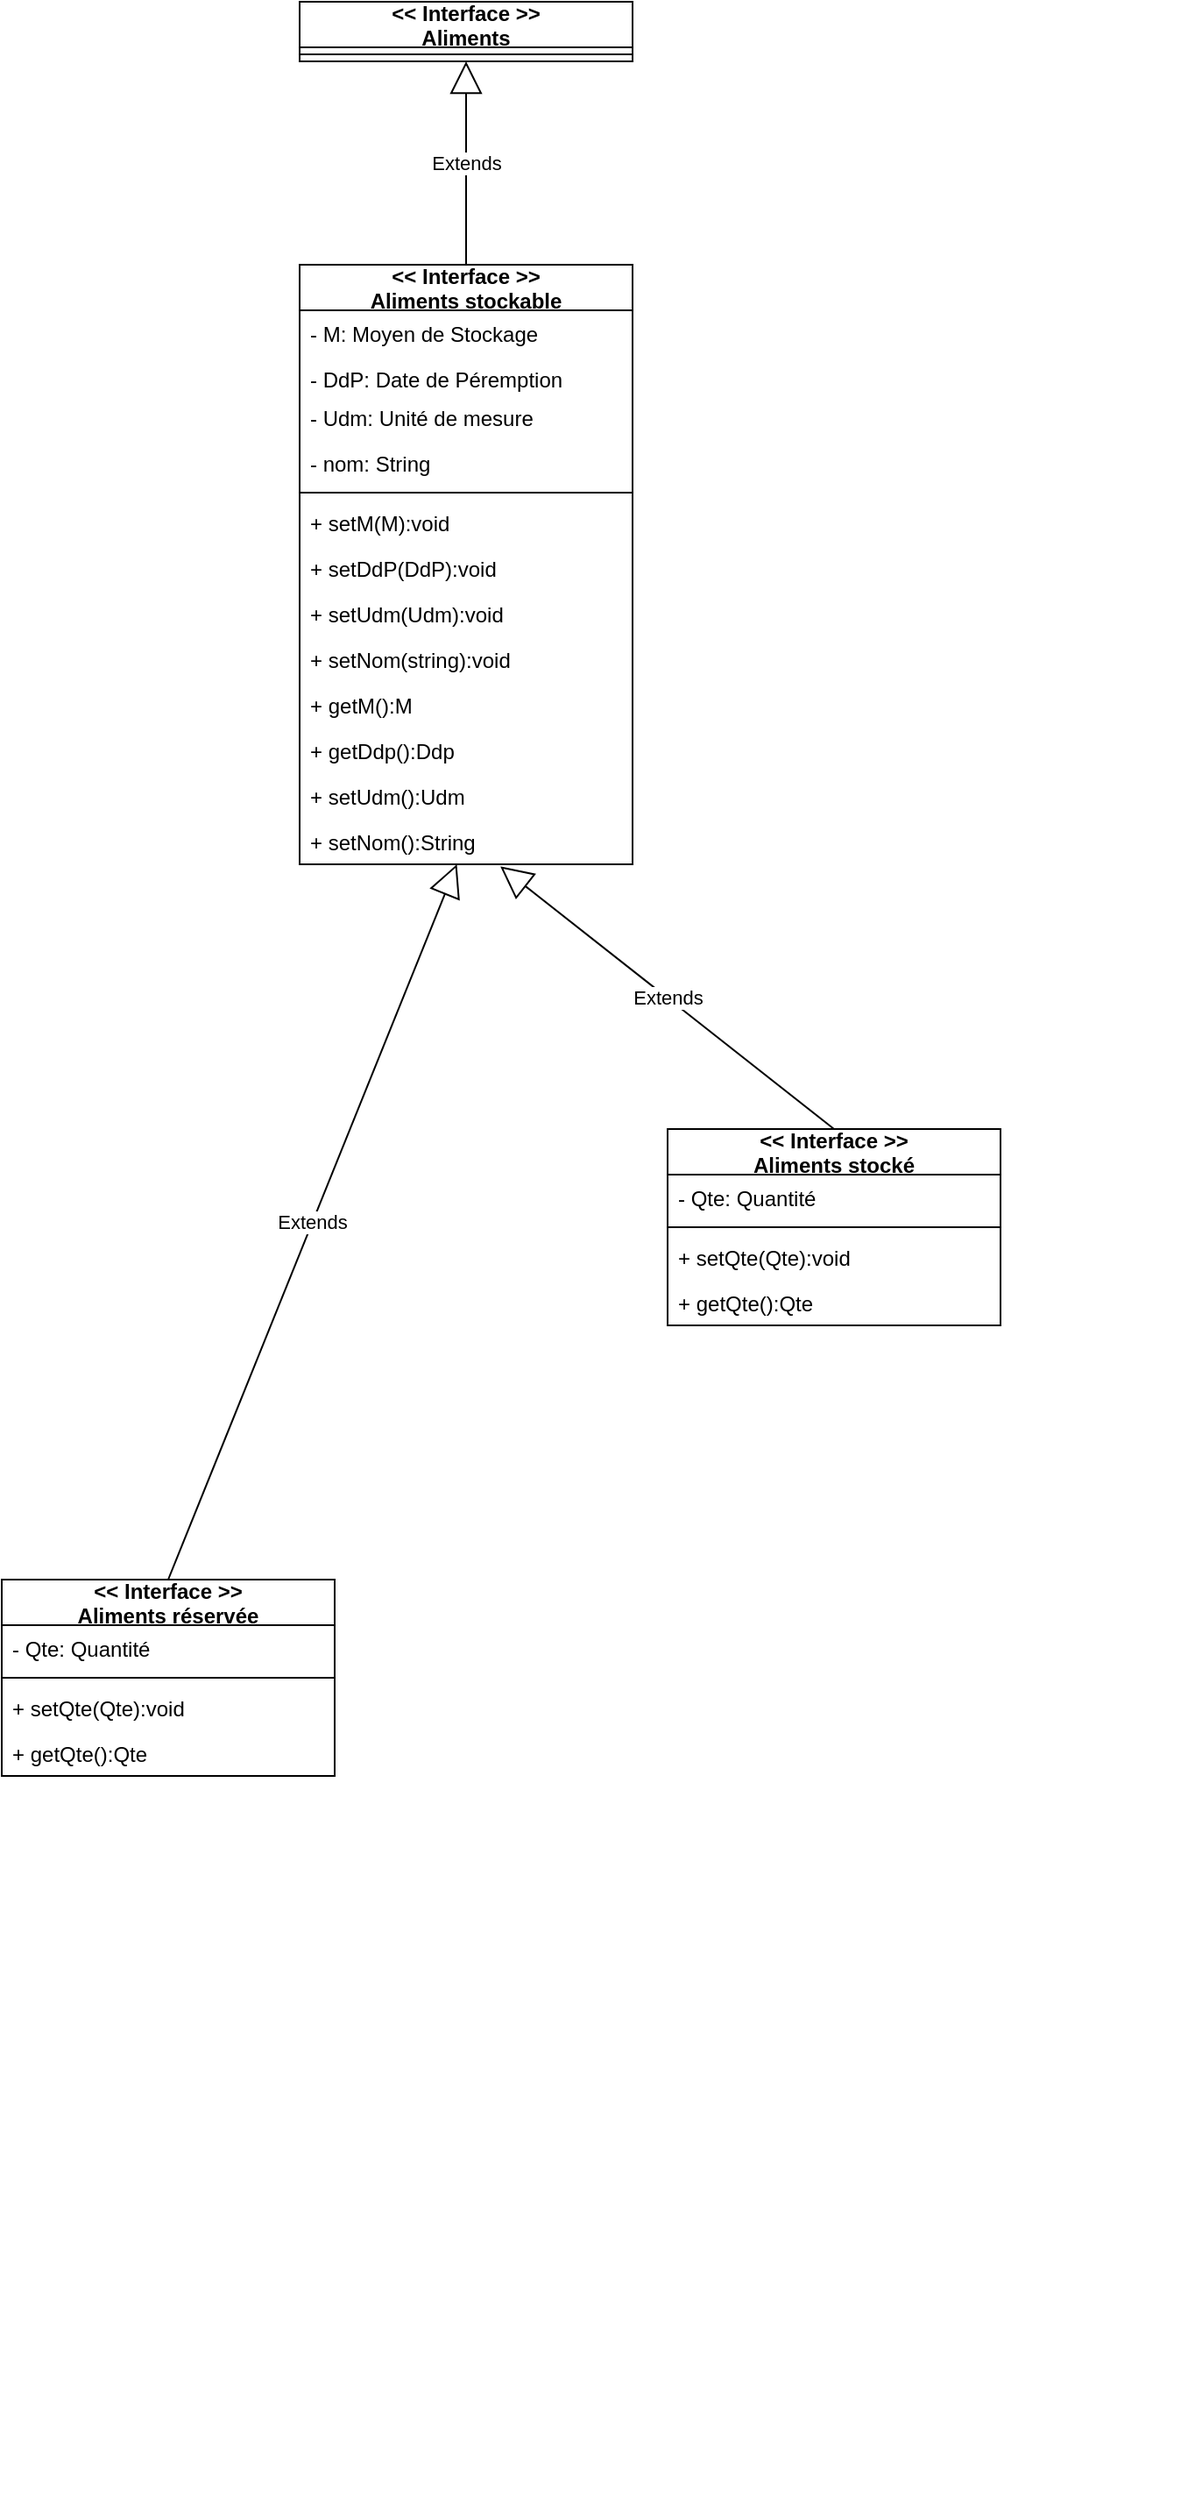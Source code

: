 <mxfile version="20.8.16" type="device"><diagram id="C5RBs43oDa-KdzZeNtuy" name="Page-1"><mxGraphModel dx="1837" dy="2206" grid="1" gridSize="10" guides="1" tooltips="1" connect="1" arrows="1" fold="1" page="1" pageScale="1" pageWidth="827" pageHeight="1169" math="0" shadow="0"><root><mxCell id="WIyWlLk6GJQsqaUBKTNV-0"/><mxCell id="WIyWlLk6GJQsqaUBKTNV-1" parent="WIyWlLk6GJQsqaUBKTNV-0"/><mxCell id="JcQzPa3k-uA50e7Koyiq-0" value="" style="text;strokeColor=none;fillColor=none;align=left;verticalAlign=middle;spacingTop=-1;spacingLeft=4;spacingRight=4;rotatable=0;labelPosition=right;points=[];portConstraint=eastwest;" parent="WIyWlLk6GJQsqaUBKTNV-1" vertex="1"><mxGeometry x="400" y="340" width="20" height="14" as="geometry"/></mxCell><mxCell id="JcQzPa3k-uA50e7Koyiq-1" value="" style="text;strokeColor=none;fillColor=none;align=left;verticalAlign=middle;spacingTop=-1;spacingLeft=4;spacingRight=4;rotatable=0;labelPosition=right;points=[];portConstraint=eastwest;" parent="WIyWlLk6GJQsqaUBKTNV-1" vertex="1"><mxGeometry x="280" y="250" width="20" height="14" as="geometry"/></mxCell><mxCell id="JcQzPa3k-uA50e7Koyiq-2" value="&lt;&lt; Interface &gt;&gt;&#10;Aliments stockable" style="swimlane;fontStyle=1;align=center;verticalAlign=middle;childLayout=stackLayout;horizontal=1;startSize=26;horizontalStack=0;resizeParent=1;resizeParentMax=0;resizeLast=0;collapsible=1;marginBottom=0;rounded=0;shadow=0;glass=0;" parent="WIyWlLk6GJQsqaUBKTNV-1" vertex="1"><mxGeometry x="230" y="-630" width="190" height="342" as="geometry"><mxRectangle x="270" y="150" width="100" height="30" as="alternateBounds"/></mxGeometry></mxCell><mxCell id="JcQzPa3k-uA50e7Koyiq-3" value="- M: Moyen de Stockage" style="text;strokeColor=none;fillColor=none;align=left;verticalAlign=top;spacingLeft=4;spacingRight=4;overflow=hidden;rotatable=0;points=[[0,0.5],[1,0.5]];portConstraint=eastwest;fontSize=12;" parent="JcQzPa3k-uA50e7Koyiq-2" vertex="1"><mxGeometry y="26" width="190" height="26" as="geometry"/></mxCell><mxCell id="JcQzPa3k-uA50e7Koyiq-4" value="- DdP: Date de Péremption" style="text;strokeColor=none;fillColor=none;align=left;verticalAlign=top;spacingLeft=4;spacingRight=4;overflow=hidden;rotatable=0;points=[[0,0.5],[1,0.5]];portConstraint=eastwest;" parent="JcQzPa3k-uA50e7Koyiq-2" vertex="1"><mxGeometry y="52" width="190" height="22" as="geometry"/></mxCell><mxCell id="JcQzPa3k-uA50e7Koyiq-5" value="- Udm: Unité de mesure" style="text;strokeColor=none;fillColor=none;align=left;verticalAlign=top;spacingLeft=4;spacingRight=4;overflow=hidden;rotatable=0;points=[[0,0.5],[1,0.5]];portConstraint=eastwest;fontSize=12;" parent="JcQzPa3k-uA50e7Koyiq-2" vertex="1"><mxGeometry y="74" width="190" height="26" as="geometry"/></mxCell><mxCell id="JcQzPa3k-uA50e7Koyiq-6" value="- nom: String" style="text;strokeColor=none;fillColor=none;align=left;verticalAlign=top;spacingLeft=4;spacingRight=4;overflow=hidden;rotatable=0;points=[[0,0.5],[1,0.5]];portConstraint=eastwest;fontSize=12;" parent="JcQzPa3k-uA50e7Koyiq-2" vertex="1"><mxGeometry y="100" width="190" height="26" as="geometry"/></mxCell><mxCell id="JcQzPa3k-uA50e7Koyiq-8" value="" style="line;strokeWidth=1;fillColor=none;align=left;verticalAlign=middle;spacingTop=-1;spacingLeft=3;spacingRight=3;rotatable=0;labelPosition=right;points=[];portConstraint=eastwest;strokeColor=inherit;" parent="JcQzPa3k-uA50e7Koyiq-2" vertex="1"><mxGeometry y="126" width="190" height="8" as="geometry"/></mxCell><mxCell id="JcQzPa3k-uA50e7Koyiq-9" value="+ setM(M):void" style="text;strokeColor=none;fillColor=none;align=left;verticalAlign=top;spacingLeft=4;spacingRight=4;overflow=hidden;rotatable=0;points=[[0,0.5],[1,0.5]];portConstraint=eastwest;" parent="JcQzPa3k-uA50e7Koyiq-2" vertex="1"><mxGeometry y="134" width="190" height="26" as="geometry"/></mxCell><mxCell id="JcQzPa3k-uA50e7Koyiq-10" value="+ setDdP(DdP):void" style="text;strokeColor=none;fillColor=none;align=left;verticalAlign=top;spacingLeft=4;spacingRight=4;overflow=hidden;rotatable=0;points=[[0,0.5],[1,0.5]];portConstraint=eastwest;" parent="JcQzPa3k-uA50e7Koyiq-2" vertex="1"><mxGeometry y="160" width="190" height="26" as="geometry"/></mxCell><mxCell id="JcQzPa3k-uA50e7Koyiq-11" value="+ setUdm(Udm):void" style="text;strokeColor=none;fillColor=none;align=left;verticalAlign=top;spacingLeft=4;spacingRight=4;overflow=hidden;rotatable=0;points=[[0,0.5],[1,0.5]];portConstraint=eastwest;" parent="JcQzPa3k-uA50e7Koyiq-2" vertex="1"><mxGeometry y="186" width="190" height="26" as="geometry"/></mxCell><mxCell id="JcQzPa3k-uA50e7Koyiq-12" value="+ setNom(string):void" style="text;strokeColor=none;fillColor=none;align=left;verticalAlign=top;spacingLeft=4;spacingRight=4;overflow=hidden;rotatable=0;points=[[0,0.5],[1,0.5]];portConstraint=eastwest;" parent="JcQzPa3k-uA50e7Koyiq-2" vertex="1"><mxGeometry y="212" width="190" height="26" as="geometry"/></mxCell><mxCell id="JcQzPa3k-uA50e7Koyiq-14" value="+ getM():M" style="text;strokeColor=none;fillColor=none;align=left;verticalAlign=top;spacingLeft=4;spacingRight=4;overflow=hidden;rotatable=0;points=[[0,0.5],[1,0.5]];portConstraint=eastwest;" parent="JcQzPa3k-uA50e7Koyiq-2" vertex="1"><mxGeometry y="238" width="190" height="26" as="geometry"/></mxCell><mxCell id="JcQzPa3k-uA50e7Koyiq-15" value="+ getDdp():Ddp" style="text;strokeColor=none;fillColor=none;align=left;verticalAlign=top;spacingLeft=4;spacingRight=4;overflow=hidden;rotatable=0;points=[[0,0.5],[1,0.5]];portConstraint=eastwest;" parent="JcQzPa3k-uA50e7Koyiq-2" vertex="1"><mxGeometry y="264" width="190" height="26" as="geometry"/></mxCell><mxCell id="JcQzPa3k-uA50e7Koyiq-16" value="+ setUdm():Udm" style="text;strokeColor=none;fillColor=none;align=left;verticalAlign=top;spacingLeft=4;spacingRight=4;overflow=hidden;rotatable=0;points=[[0,0.5],[1,0.5]];portConstraint=eastwest;" parent="JcQzPa3k-uA50e7Koyiq-2" vertex="1"><mxGeometry y="290" width="190" height="26" as="geometry"/></mxCell><mxCell id="JcQzPa3k-uA50e7Koyiq-17" value="+ setNom():String" style="text;strokeColor=none;fillColor=none;align=left;verticalAlign=top;spacingLeft=4;spacingRight=4;overflow=hidden;rotatable=0;points=[[0,0.5],[1,0.5]];portConstraint=eastwest;" parent="JcQzPa3k-uA50e7Koyiq-2" vertex="1"><mxGeometry y="316" width="190" height="26" as="geometry"/></mxCell><mxCell id="JcQzPa3k-uA50e7Koyiq-24" value="" style="text;strokeColor=none;fillColor=none;align=left;verticalAlign=middle;spacingTop=-1;spacingLeft=4;spacingRight=4;rotatable=0;labelPosition=right;points=[];portConstraint=eastwest;" parent="WIyWlLk6GJQsqaUBKTNV-1" vertex="1"><mxGeometry x="580" y="630" width="20" height="14" as="geometry"/></mxCell><mxCell id="JcQzPa3k-uA50e7Koyiq-25" value="" style="text;strokeColor=none;fillColor=none;align=left;verticalAlign=middle;spacingTop=-1;spacingLeft=4;spacingRight=4;rotatable=0;labelPosition=right;points=[];portConstraint=eastwest;" parent="WIyWlLk6GJQsqaUBKTNV-1" vertex="1"><mxGeometry x="460" y="540" width="20" height="14" as="geometry"/></mxCell><mxCell id="JcQzPa3k-uA50e7Koyiq-49" value="" style="text;strokeColor=none;fillColor=none;align=left;verticalAlign=middle;spacingTop=-1;spacingLeft=4;spacingRight=4;rotatable=0;labelPosition=right;points=[];portConstraint=eastwest;" parent="WIyWlLk6GJQsqaUBKTNV-1" vertex="1"><mxGeometry x="310" y="55" width="20" height="14" as="geometry"/></mxCell><mxCell id="JcQzPa3k-uA50e7Koyiq-50" value="&lt;&lt; Interface &gt;&gt;&#10;Aliments" style="swimlane;fontStyle=1;align=center;verticalAlign=middle;childLayout=stackLayout;horizontal=1;startSize=26;horizontalStack=0;resizeParent=1;resizeParentMax=0;resizeLast=0;collapsible=1;marginBottom=0;rounded=0;shadow=0;glass=0;" parent="WIyWlLk6GJQsqaUBKTNV-1" vertex="1"><mxGeometry x="230" y="-780" width="190" height="34" as="geometry"><mxRectangle x="270" y="150" width="100" height="30" as="alternateBounds"/></mxGeometry></mxCell><mxCell id="JcQzPa3k-uA50e7Koyiq-56" value="" style="line;strokeWidth=1;fillColor=none;align=left;verticalAlign=middle;spacingTop=-1;spacingLeft=3;spacingRight=3;rotatable=0;labelPosition=right;points=[];portConstraint=eastwest;strokeColor=inherit;" parent="JcQzPa3k-uA50e7Koyiq-50" vertex="1"><mxGeometry y="26" width="190" height="8" as="geometry"/></mxCell><mxCell id="JcQzPa3k-uA50e7Koyiq-72" value="" style="text;strokeColor=none;fillColor=none;align=left;verticalAlign=middle;spacingTop=-1;spacingLeft=4;spacingRight=4;rotatable=0;labelPosition=right;points=[];portConstraint=eastwest;" parent="WIyWlLk6GJQsqaUBKTNV-1" vertex="1"><mxGeometry x="490" y="340" width="20" height="19" as="geometry"/></mxCell><mxCell id="JcQzPa3k-uA50e7Koyiq-73" value="" style="text;strokeColor=none;fillColor=none;align=left;verticalAlign=middle;spacingTop=-1;spacingLeft=4;spacingRight=4;rotatable=0;labelPosition=right;points=[];portConstraint=eastwest;" parent="WIyWlLk6GJQsqaUBKTNV-1" vertex="1"><mxGeometry x="370" y="255" width="20" height="14" as="geometry"/></mxCell><mxCell id="JcQzPa3k-uA50e7Koyiq-74" value="" style="text;strokeColor=none;fillColor=none;align=left;verticalAlign=middle;spacingTop=-1;spacingLeft=4;spacingRight=4;rotatable=0;labelPosition=right;points=[];portConstraint=eastwest;" parent="WIyWlLk6GJQsqaUBKTNV-1" vertex="1"><mxGeometry x="230" y="200" width="20" height="14" as="geometry"/></mxCell><mxCell id="JcQzPa3k-uA50e7Koyiq-75" value="" style="text;strokeColor=none;fillColor=none;align=left;verticalAlign=middle;spacingTop=-1;spacingLeft=4;spacingRight=4;rotatable=0;labelPosition=right;points=[];portConstraint=eastwest;" parent="WIyWlLk6GJQsqaUBKTNV-1" vertex="1"><mxGeometry x="110" y="110" width="20" height="14" as="geometry"/></mxCell><mxCell id="JcQzPa3k-uA50e7Koyiq-76" value="&lt;&lt; Interface &gt;&gt;&#10;Aliments stocké" style="swimlane;fontStyle=1;align=center;verticalAlign=middle;childLayout=stackLayout;horizontal=1;startSize=26;horizontalStack=0;resizeParent=1;resizeParentMax=0;resizeLast=0;collapsible=1;marginBottom=0;rounded=0;shadow=0;glass=0;" parent="WIyWlLk6GJQsqaUBKTNV-1" vertex="1"><mxGeometry x="440" y="-137" width="190" height="112" as="geometry"><mxRectangle x="270" y="150" width="100" height="30" as="alternateBounds"/></mxGeometry></mxCell><mxCell id="JcQzPa3k-uA50e7Koyiq-81" value="- Qte: Quantité" style="text;strokeColor=none;fillColor=none;align=left;verticalAlign=top;spacingLeft=4;spacingRight=4;overflow=hidden;rotatable=0;points=[[0,0.5],[1,0.5]];portConstraint=eastwest;fontSize=12;" parent="JcQzPa3k-uA50e7Koyiq-76" vertex="1"><mxGeometry y="26" width="190" height="26" as="geometry"/></mxCell><mxCell id="JcQzPa3k-uA50e7Koyiq-82" value="" style="line;strokeWidth=1;fillColor=none;align=left;verticalAlign=middle;spacingTop=-1;spacingLeft=3;spacingRight=3;rotatable=0;labelPosition=right;points=[];portConstraint=eastwest;strokeColor=inherit;" parent="JcQzPa3k-uA50e7Koyiq-76" vertex="1"><mxGeometry y="52" width="190" height="8" as="geometry"/></mxCell><mxCell id="JcQzPa3k-uA50e7Koyiq-87" value="+ setQte(Qte):void" style="text;strokeColor=none;fillColor=none;align=left;verticalAlign=top;spacingLeft=4;spacingRight=4;overflow=hidden;rotatable=0;points=[[0,0.5],[1,0.5]];portConstraint=eastwest;" parent="JcQzPa3k-uA50e7Koyiq-76" vertex="1"><mxGeometry y="60" width="190" height="26" as="geometry"/></mxCell><mxCell id="JcQzPa3k-uA50e7Koyiq-92" value="+ getQte():Qte" style="text;strokeColor=none;fillColor=none;align=left;verticalAlign=top;spacingLeft=4;spacingRight=4;overflow=hidden;rotatable=0;points=[[0,0.5],[1,0.5]];portConstraint=eastwest;" parent="JcQzPa3k-uA50e7Koyiq-76" vertex="1"><mxGeometry y="86" width="190" height="26" as="geometry"/></mxCell><mxCell id="JcQzPa3k-uA50e7Koyiq-98" value="" style="text;strokeColor=none;fillColor=none;align=left;verticalAlign=middle;spacingTop=-1;spacingLeft=4;spacingRight=4;rotatable=0;labelPosition=right;points=[];portConstraint=eastwest;" parent="WIyWlLk6GJQsqaUBKTNV-1" vertex="1"><mxGeometry x="720" y="489" width="20" height="14" as="geometry"/></mxCell><mxCell id="JcQzPa3k-uA50e7Koyiq-99" value="" style="text;strokeColor=none;fillColor=none;align=left;verticalAlign=middle;spacingTop=-1;spacingLeft=4;spacingRight=4;rotatable=0;labelPosition=right;points=[];portConstraint=eastwest;" parent="WIyWlLk6GJQsqaUBKTNV-1" vertex="1"><mxGeometry x="600" y="399" width="20" height="14" as="geometry"/></mxCell><mxCell id="JcQzPa3k-uA50e7Koyiq-100" value="" style="text;strokeColor=none;fillColor=none;align=left;verticalAlign=middle;spacingTop=-1;spacingLeft=4;spacingRight=4;rotatable=0;labelPosition=right;points=[];portConstraint=eastwest;" parent="WIyWlLk6GJQsqaUBKTNV-1" vertex="1"><mxGeometry x="630" y="204" width="20" height="14" as="geometry"/></mxCell><mxCell id="JcQzPa3k-uA50e7Koyiq-101" value="" style="text;strokeColor=none;fillColor=none;align=left;verticalAlign=middle;spacingTop=-1;spacingLeft=4;spacingRight=4;rotatable=0;labelPosition=right;points=[];portConstraint=eastwest;" parent="WIyWlLk6GJQsqaUBKTNV-1" vertex="1"><mxGeometry x="690" y="404" width="20" height="14" as="geometry"/></mxCell><mxCell id="JcQzPa3k-uA50e7Koyiq-102" value="" style="text;strokeColor=none;fillColor=none;align=left;verticalAlign=middle;spacingTop=-1;spacingLeft=4;spacingRight=4;rotatable=0;labelPosition=right;points=[];portConstraint=eastwest;" parent="WIyWlLk6GJQsqaUBKTNV-1" vertex="1"><mxGeometry x="550" y="349" width="20" height="14" as="geometry"/></mxCell><mxCell id="JcQzPa3k-uA50e7Koyiq-103" value="&lt;&lt; Interface &gt;&gt;&#10;Aliments réservée" style="swimlane;fontStyle=1;align=center;verticalAlign=middle;childLayout=stackLayout;horizontal=1;startSize=26;horizontalStack=0;resizeParent=1;resizeParentMax=0;resizeLast=0;collapsible=1;marginBottom=0;rounded=0;shadow=0;glass=0;" parent="WIyWlLk6GJQsqaUBKTNV-1" vertex="1"><mxGeometry x="60" y="120" width="190" height="112" as="geometry"><mxRectangle x="270" y="150" width="100" height="30" as="alternateBounds"/></mxGeometry></mxCell><mxCell id="JcQzPa3k-uA50e7Koyiq-108" value="- Qte: Quantité" style="text;strokeColor=none;fillColor=none;align=left;verticalAlign=top;spacingLeft=4;spacingRight=4;overflow=hidden;rotatable=0;points=[[0,0.5],[1,0.5]];portConstraint=eastwest;fontSize=12;" parent="JcQzPa3k-uA50e7Koyiq-103" vertex="1"><mxGeometry y="26" width="190" height="26" as="geometry"/></mxCell><mxCell id="JcQzPa3k-uA50e7Koyiq-109" value="" style="line;strokeWidth=1;fillColor=none;align=left;verticalAlign=middle;spacingTop=-1;spacingLeft=3;spacingRight=3;rotatable=0;labelPosition=right;points=[];portConstraint=eastwest;strokeColor=inherit;" parent="JcQzPa3k-uA50e7Koyiq-103" vertex="1"><mxGeometry y="52" width="190" height="8" as="geometry"/></mxCell><mxCell id="JcQzPa3k-uA50e7Koyiq-114" value="+ setQte(Qte):void" style="text;strokeColor=none;fillColor=none;align=left;verticalAlign=top;spacingLeft=4;spacingRight=4;overflow=hidden;rotatable=0;points=[[0,0.5],[1,0.5]];portConstraint=eastwest;" parent="JcQzPa3k-uA50e7Koyiq-103" vertex="1"><mxGeometry y="60" width="190" height="26" as="geometry"/></mxCell><mxCell id="JcQzPa3k-uA50e7Koyiq-119" value="+ getQte():Qte" style="text;strokeColor=none;fillColor=none;align=left;verticalAlign=top;spacingLeft=4;spacingRight=4;overflow=hidden;rotatable=0;points=[[0,0.5],[1,0.5]];portConstraint=eastwest;" parent="JcQzPa3k-uA50e7Koyiq-103" vertex="1"><mxGeometry y="86" width="190" height="26" as="geometry"/></mxCell><mxCell id="CR6Gmc5zKcN7LoNxOATs-2" value="Extends" style="endArrow=block;endSize=16;endFill=0;html=1;rounded=0;entryX=0.5;entryY=1;entryDx=0;entryDy=0;exitX=0.5;exitY=0;exitDx=0;exitDy=0;" edge="1" parent="WIyWlLk6GJQsqaUBKTNV-1" source="JcQzPa3k-uA50e7Koyiq-2" target="JcQzPa3k-uA50e7Koyiq-50"><mxGeometry width="160" relative="1" as="geometry"><mxPoint x="525" y="-630" as="sourcePoint"/><mxPoint x="520" y="-600" as="targetPoint"/></mxGeometry></mxCell><mxCell id="CR6Gmc5zKcN7LoNxOATs-3" value="Extends" style="endArrow=block;endSize=16;endFill=0;html=1;rounded=0;entryX=0.603;entryY=1.047;entryDx=0;entryDy=0;exitX=0.5;exitY=0;exitDx=0;exitDy=0;entryPerimeter=0;" edge="1" parent="WIyWlLk6GJQsqaUBKTNV-1" source="JcQzPa3k-uA50e7Koyiq-76" target="JcQzPa3k-uA50e7Koyiq-17"><mxGeometry width="160" relative="1" as="geometry"><mxPoint x="319.23" y="-120" as="sourcePoint"/><mxPoint x="319.23" y="-236" as="targetPoint"/></mxGeometry></mxCell><mxCell id="CR6Gmc5zKcN7LoNxOATs-5" value="Extends" style="endArrow=block;endSize=16;endFill=0;html=1;rounded=0;exitX=0.5;exitY=0;exitDx=0;exitDy=0;" edge="1" parent="WIyWlLk6GJQsqaUBKTNV-1" source="JcQzPa3k-uA50e7Koyiq-103" target="JcQzPa3k-uA50e7Koyiq-17"><mxGeometry width="160" relative="1" as="geometry"><mxPoint x="165.77" y="124" as="sourcePoint"/><mxPoint x="-50" y="25" as="targetPoint"/></mxGeometry></mxCell></root></mxGraphModel></diagram></mxfile>